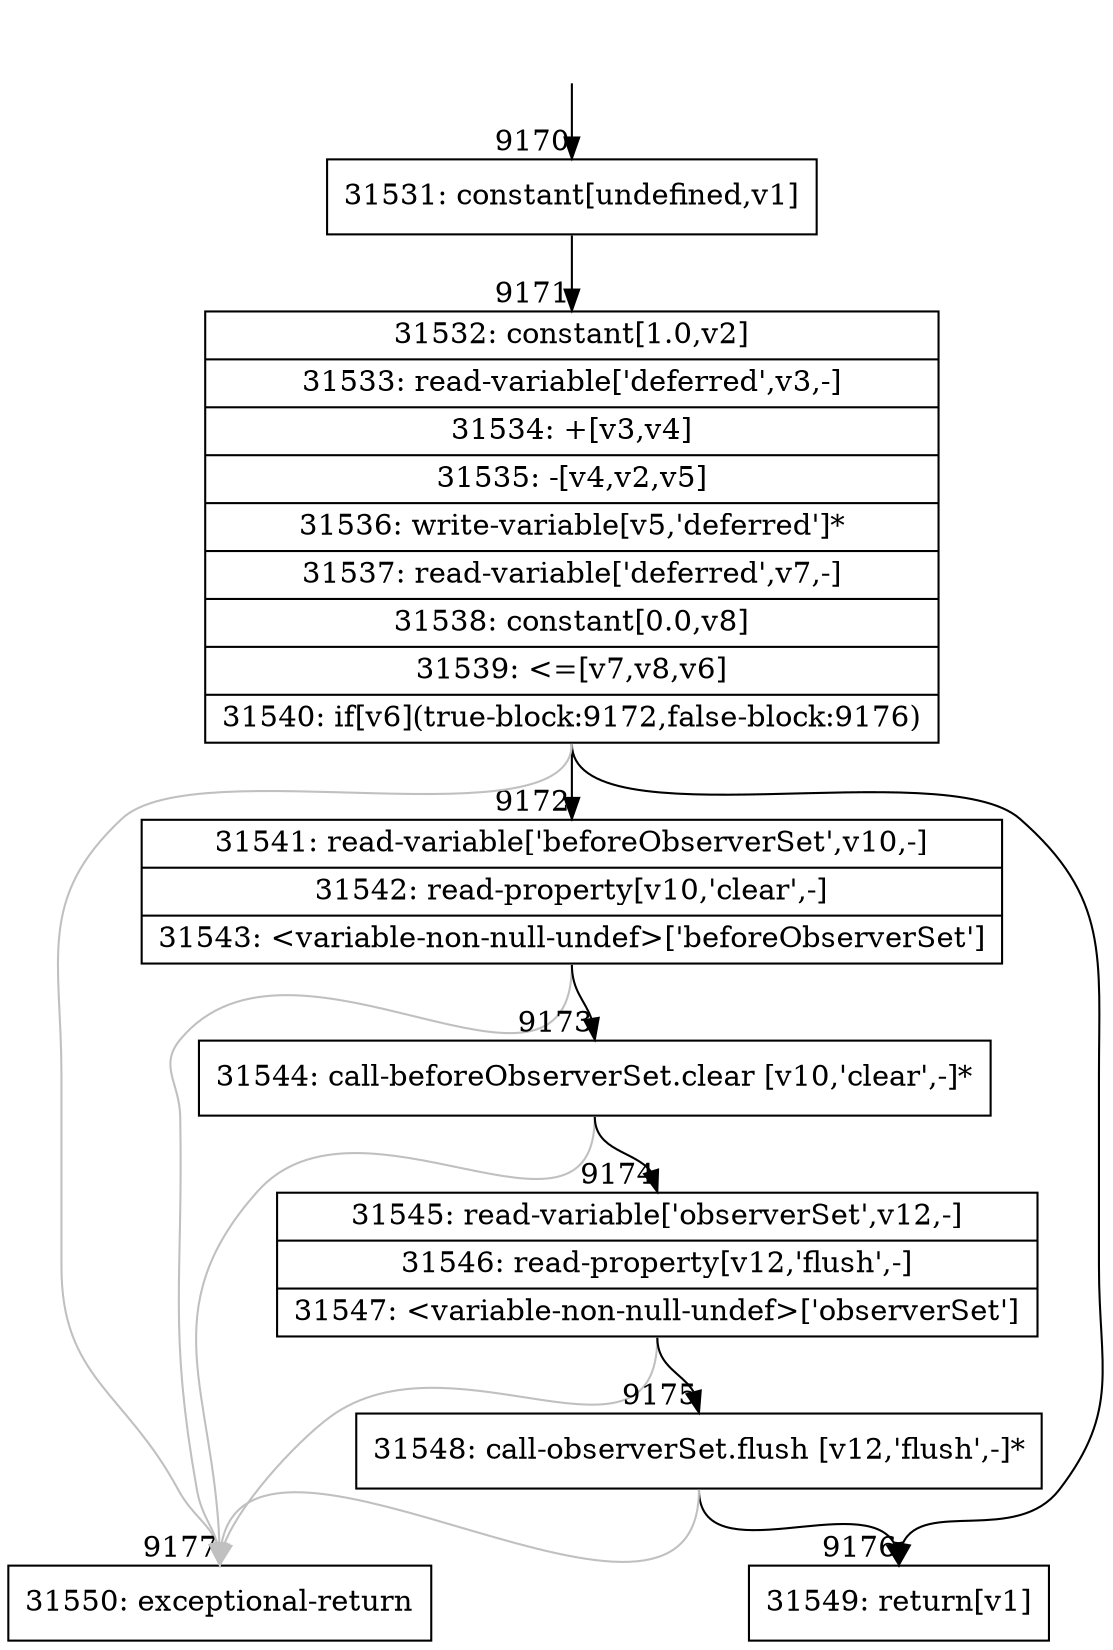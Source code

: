 digraph {
rankdir="TD"
BB_entry777[shape=none,label=""];
BB_entry777 -> BB9170 [tailport=s, headport=n, headlabel="    9170"]
BB9170 [shape=record label="{31531: constant[undefined,v1]}" ] 
BB9170 -> BB9171 [tailport=s, headport=n, headlabel="      9171"]
BB9171 [shape=record label="{31532: constant[1.0,v2]|31533: read-variable['deferred',v3,-]|31534: +[v3,v4]|31535: -[v4,v2,v5]|31536: write-variable[v5,'deferred']*|31537: read-variable['deferred',v7,-]|31538: constant[0.0,v8]|31539: \<=[v7,v8,v6]|31540: if[v6](true-block:9172,false-block:9176)}" ] 
BB9171 -> BB9172 [tailport=s, headport=n, headlabel="      9172"]
BB9171 -> BB9176 [tailport=s, headport=n, headlabel="      9176"]
BB9171 -> BB9177 [tailport=s, headport=n, color=gray, headlabel="      9177"]
BB9172 [shape=record label="{31541: read-variable['beforeObserverSet',v10,-]|31542: read-property[v10,'clear',-]|31543: \<variable-non-null-undef\>['beforeObserverSet']}" ] 
BB9172 -> BB9173 [tailport=s, headport=n, headlabel="      9173"]
BB9172 -> BB9177 [tailport=s, headport=n, color=gray]
BB9173 [shape=record label="{31544: call-beforeObserverSet.clear [v10,'clear',-]*}" ] 
BB9173 -> BB9174 [tailport=s, headport=n, headlabel="      9174"]
BB9173 -> BB9177 [tailport=s, headport=n, color=gray]
BB9174 [shape=record label="{31545: read-variable['observerSet',v12,-]|31546: read-property[v12,'flush',-]|31547: \<variable-non-null-undef\>['observerSet']}" ] 
BB9174 -> BB9175 [tailport=s, headport=n, headlabel="      9175"]
BB9174 -> BB9177 [tailport=s, headport=n, color=gray]
BB9175 [shape=record label="{31548: call-observerSet.flush [v12,'flush',-]*}" ] 
BB9175 -> BB9176 [tailport=s, headport=n]
BB9175 -> BB9177 [tailport=s, headport=n, color=gray]
BB9176 [shape=record label="{31549: return[v1]}" ] 
BB9177 [shape=record label="{31550: exceptional-return}" ] 
//#$~ 16285
}
